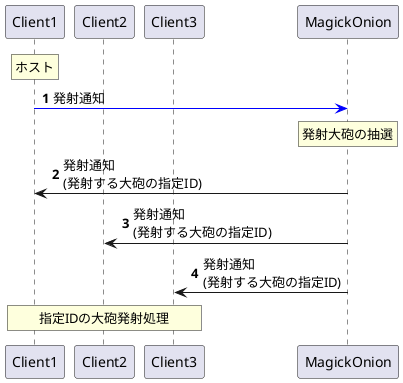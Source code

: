 @startuml
'https://plantuml.com/sequence-diagram

participant Client1
participant Client2
participant Client3
participant MagickOnion

autonumber

rnote over Client1 : ホスト
Client1 -[#blue]> MagickOnion : 発射通知

rnote over MagickOnion : 発射大砲の抽選

Client1 <- MagickOnion : 発射通知\n(発射する大砲の指定ID)
Client2 <- MagickOnion : 発射通知\n(発射する大砲の指定ID)
Client3 <- MagickOnion : 発射通知\n(発射する大砲の指定ID)
rnote over Client1,Client3 : 指定IDの大砲発射処理

@enduml